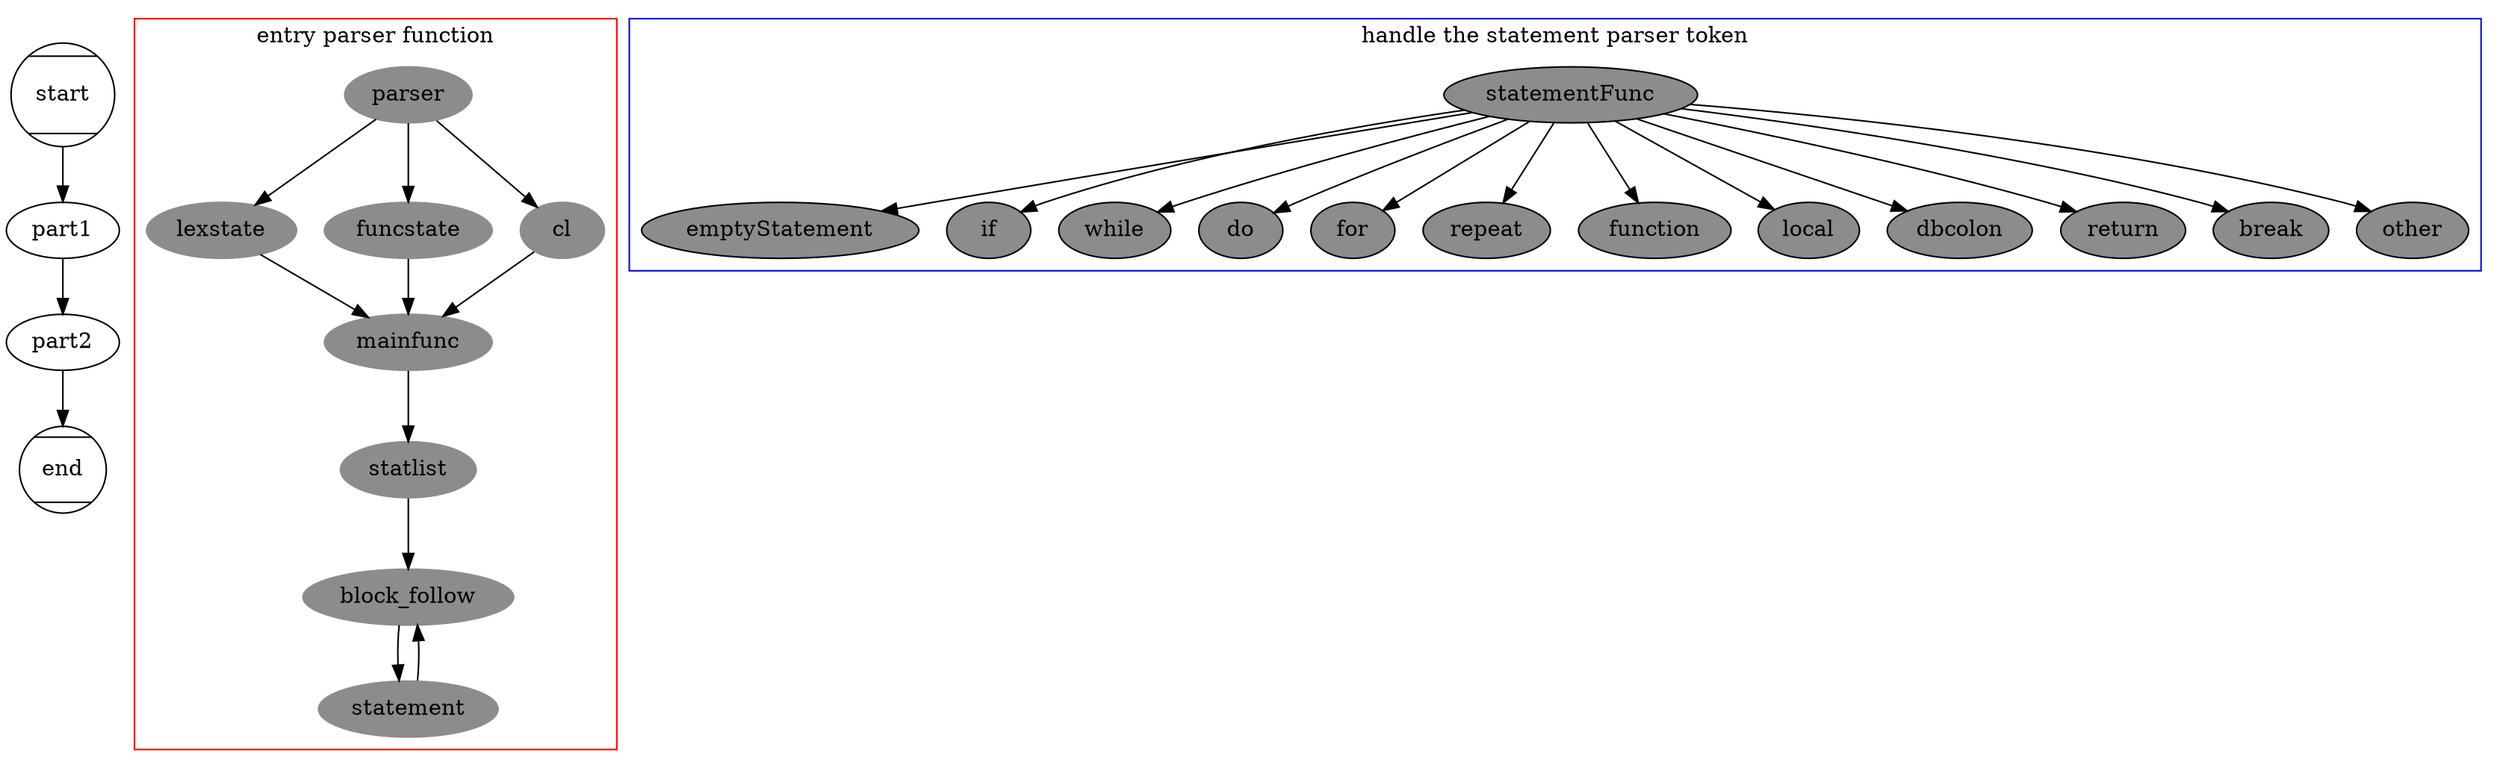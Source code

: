 digraph graph_settings {
	
	labeljust = "c"
	start [ shape = "Mcircle" ]
	end [ shape = "Mcircle" ]
	

	subgraph cluster_sub1 {
		label = "entry parser function"
		labelloc = "t"
		color = "red"
		node [ style = "filled", color = "gray55" ]

		parser -> {lexstate, funcstate, cl} -> mainfunc -> statlist -> block_follow -> statement
	 	statement -> block_follow
	}
	subgraph cluster_sub2 {
		label = "handle the statement parser token"
		labelloc = "t"
		color = "blue"
		node [ style = "filled", color = "black", fillcolor = "gray55" ]

		statementFunc -> {
			emptyStatement,
			if,while,do,for,repeat,
			function,local,dbcolon,return,break,
			other		
		}
	}

	start -> part1 -> part2 -> end
}